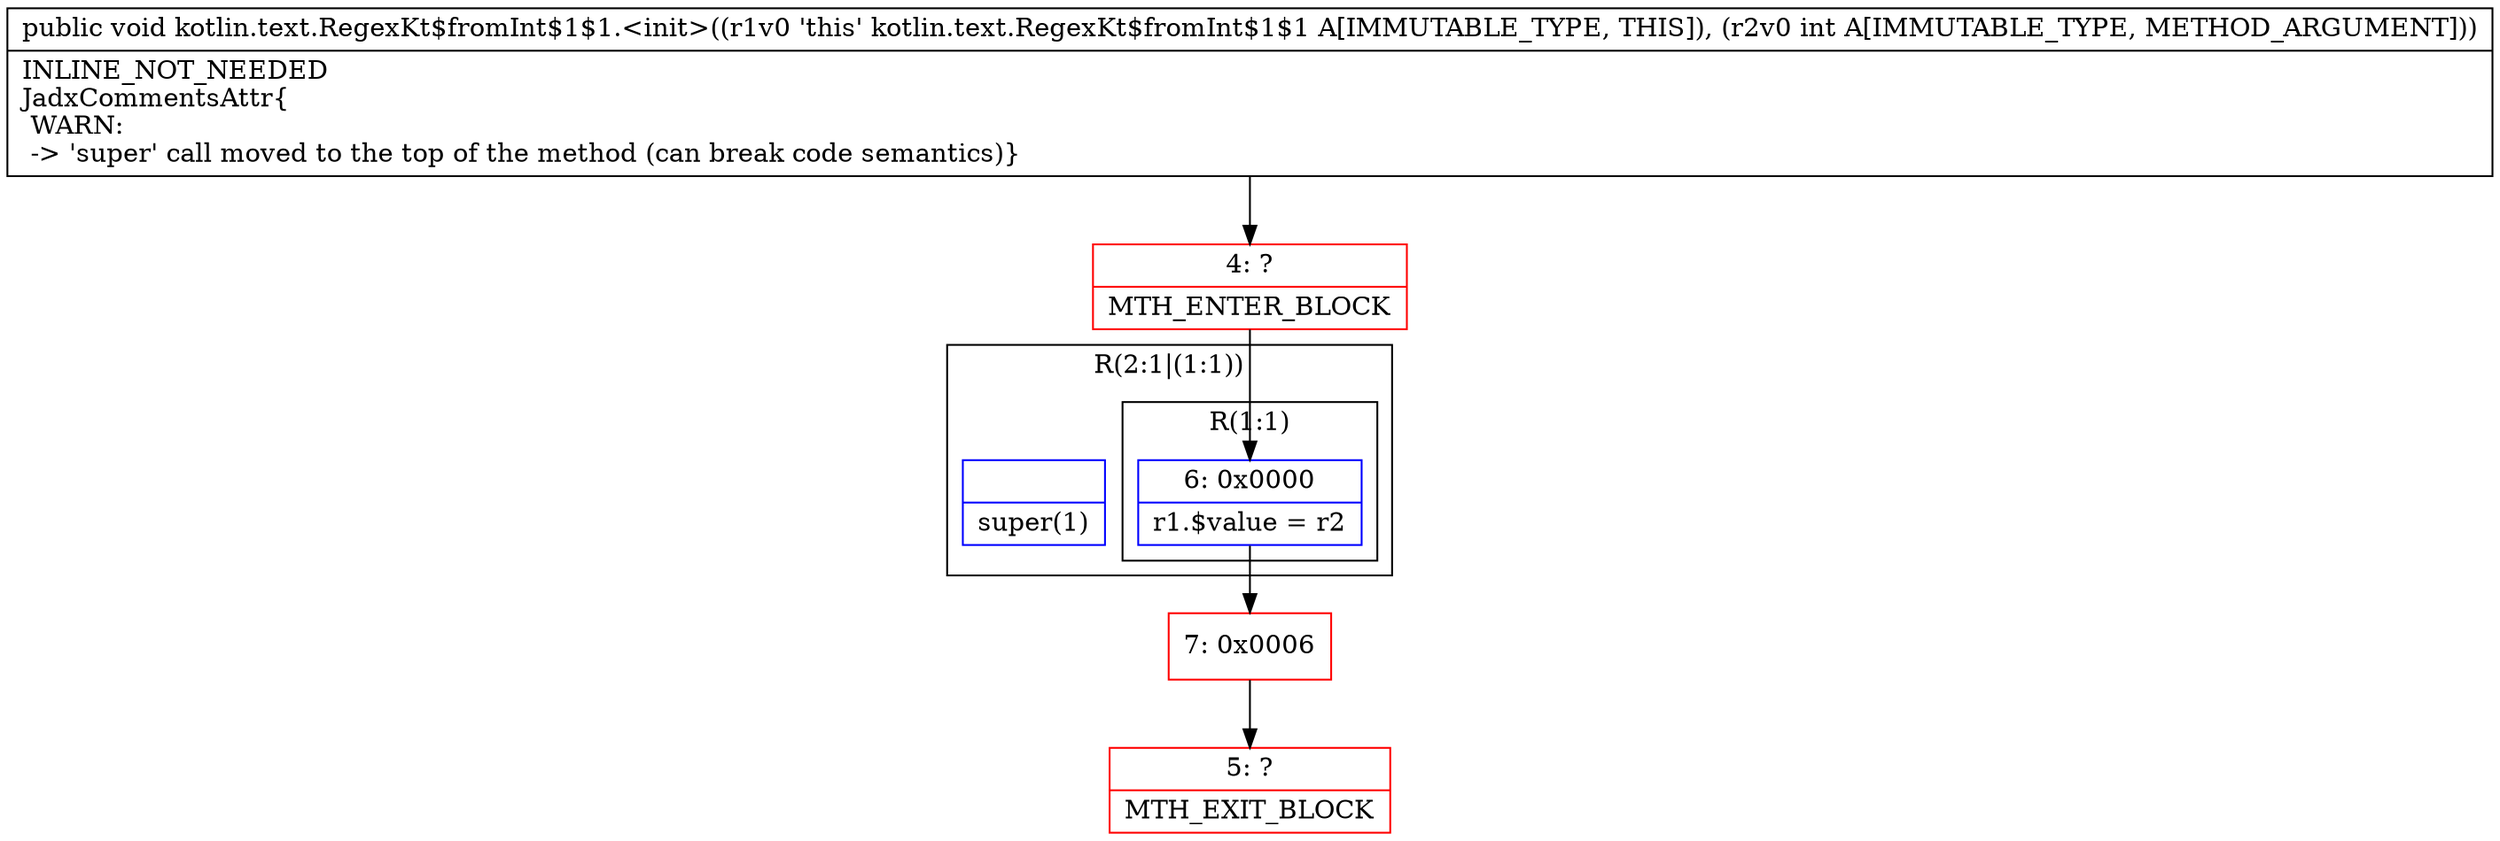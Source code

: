 digraph "CFG forkotlin.text.RegexKt$fromInt$1$1.\<init\>(I)V" {
subgraph cluster_Region_108883057 {
label = "R(2:1|(1:1))";
node [shape=record,color=blue];
Node_InsnContainer_1102497624 [shape=record,label="{|super(1)\l}"];
subgraph cluster_Region_1682028357 {
label = "R(1:1)";
node [shape=record,color=blue];
Node_6 [shape=record,label="{6\:\ 0x0000|r1.$value = r2\l}"];
}
}
Node_4 [shape=record,color=red,label="{4\:\ ?|MTH_ENTER_BLOCK\l}"];
Node_7 [shape=record,color=red,label="{7\:\ 0x0006}"];
Node_5 [shape=record,color=red,label="{5\:\ ?|MTH_EXIT_BLOCK\l}"];
MethodNode[shape=record,label="{public void kotlin.text.RegexKt$fromInt$1$1.\<init\>((r1v0 'this' kotlin.text.RegexKt$fromInt$1$1 A[IMMUTABLE_TYPE, THIS]), (r2v0 int A[IMMUTABLE_TYPE, METHOD_ARGUMENT]))  | INLINE_NOT_NEEDED\lJadxCommentsAttr\{\l WARN: \l \-\> 'super' call moved to the top of the method (can break code semantics)\}\l}"];
MethodNode -> Node_4;Node_6 -> Node_7;
Node_4 -> Node_6;
Node_7 -> Node_5;
}

